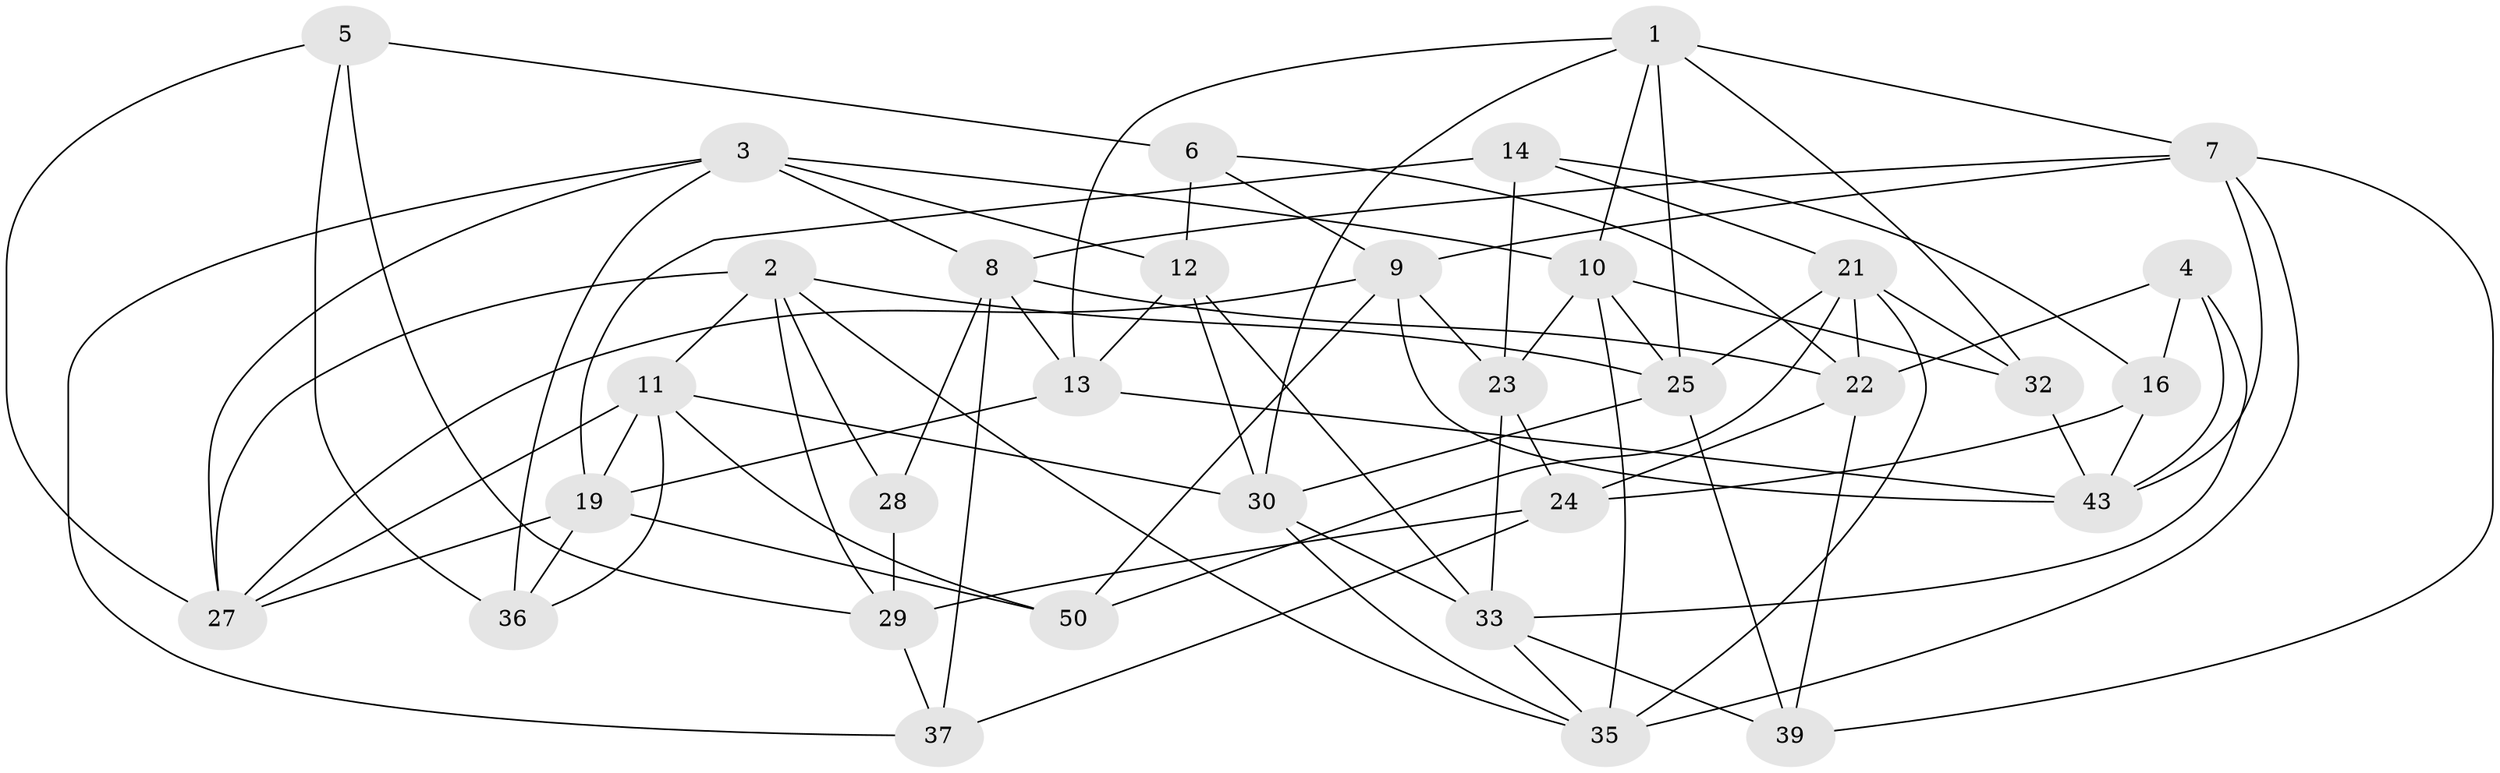 // Generated by graph-tools (version 1.1) at 2025/52/02/27/25 19:52:30]
// undirected, 33 vertices, 85 edges
graph export_dot {
graph [start="1"]
  node [color=gray90,style=filled];
  1 [super="+20"];
  2 [super="+48"];
  3 [super="+40"];
  4;
  5;
  6;
  7 [super="+49"];
  8 [super="+18"];
  9 [super="+47"];
  10 [super="+38"];
  11 [super="+15"];
  12 [super="+52"];
  13 [super="+17"];
  14;
  16;
  19 [super="+53"];
  21 [super="+44"];
  22 [super="+34"];
  23 [super="+54"];
  24 [super="+42"];
  25 [super="+26"];
  27 [super="+31"];
  28;
  29 [super="+55"];
  30 [super="+45"];
  32;
  33 [super="+51"];
  35 [super="+41"];
  36;
  37;
  39;
  43 [super="+46"];
  50;
  1 -- 25;
  1 -- 30;
  1 -- 10;
  1 -- 32;
  1 -- 7;
  1 -- 13;
  2 -- 27;
  2 -- 29;
  2 -- 11;
  2 -- 35;
  2 -- 28;
  2 -- 25;
  3 -- 27;
  3 -- 8;
  3 -- 12;
  3 -- 10;
  3 -- 36;
  3 -- 37;
  4 -- 22;
  4 -- 33;
  4 -- 16;
  4 -- 43;
  5 -- 36;
  5 -- 6;
  5 -- 29;
  5 -- 27;
  6 -- 12;
  6 -- 22;
  6 -- 9;
  7 -- 35;
  7 -- 43;
  7 -- 8;
  7 -- 9;
  7 -- 39;
  8 -- 13;
  8 -- 22;
  8 -- 28;
  8 -- 37;
  9 -- 43;
  9 -- 27;
  9 -- 50;
  9 -- 23;
  10 -- 32;
  10 -- 25;
  10 -- 23;
  10 -- 35;
  11 -- 50;
  11 -- 19;
  11 -- 36;
  11 -- 30;
  11 -- 27;
  12 -- 30;
  12 -- 33;
  12 -- 13 [weight=2];
  13 -- 19;
  13 -- 43;
  14 -- 23;
  14 -- 16;
  14 -- 19;
  14 -- 21;
  16 -- 43;
  16 -- 24;
  19 -- 50;
  19 -- 36;
  19 -- 27;
  21 -- 25;
  21 -- 22;
  21 -- 32;
  21 -- 50;
  21 -- 35;
  22 -- 39;
  22 -- 24;
  23 -- 24 [weight=2];
  23 -- 33;
  24 -- 37;
  24 -- 29;
  25 -- 30;
  25 -- 39;
  28 -- 29 [weight=2];
  29 -- 37;
  30 -- 33;
  30 -- 35;
  32 -- 43;
  33 -- 35;
  33 -- 39;
}
